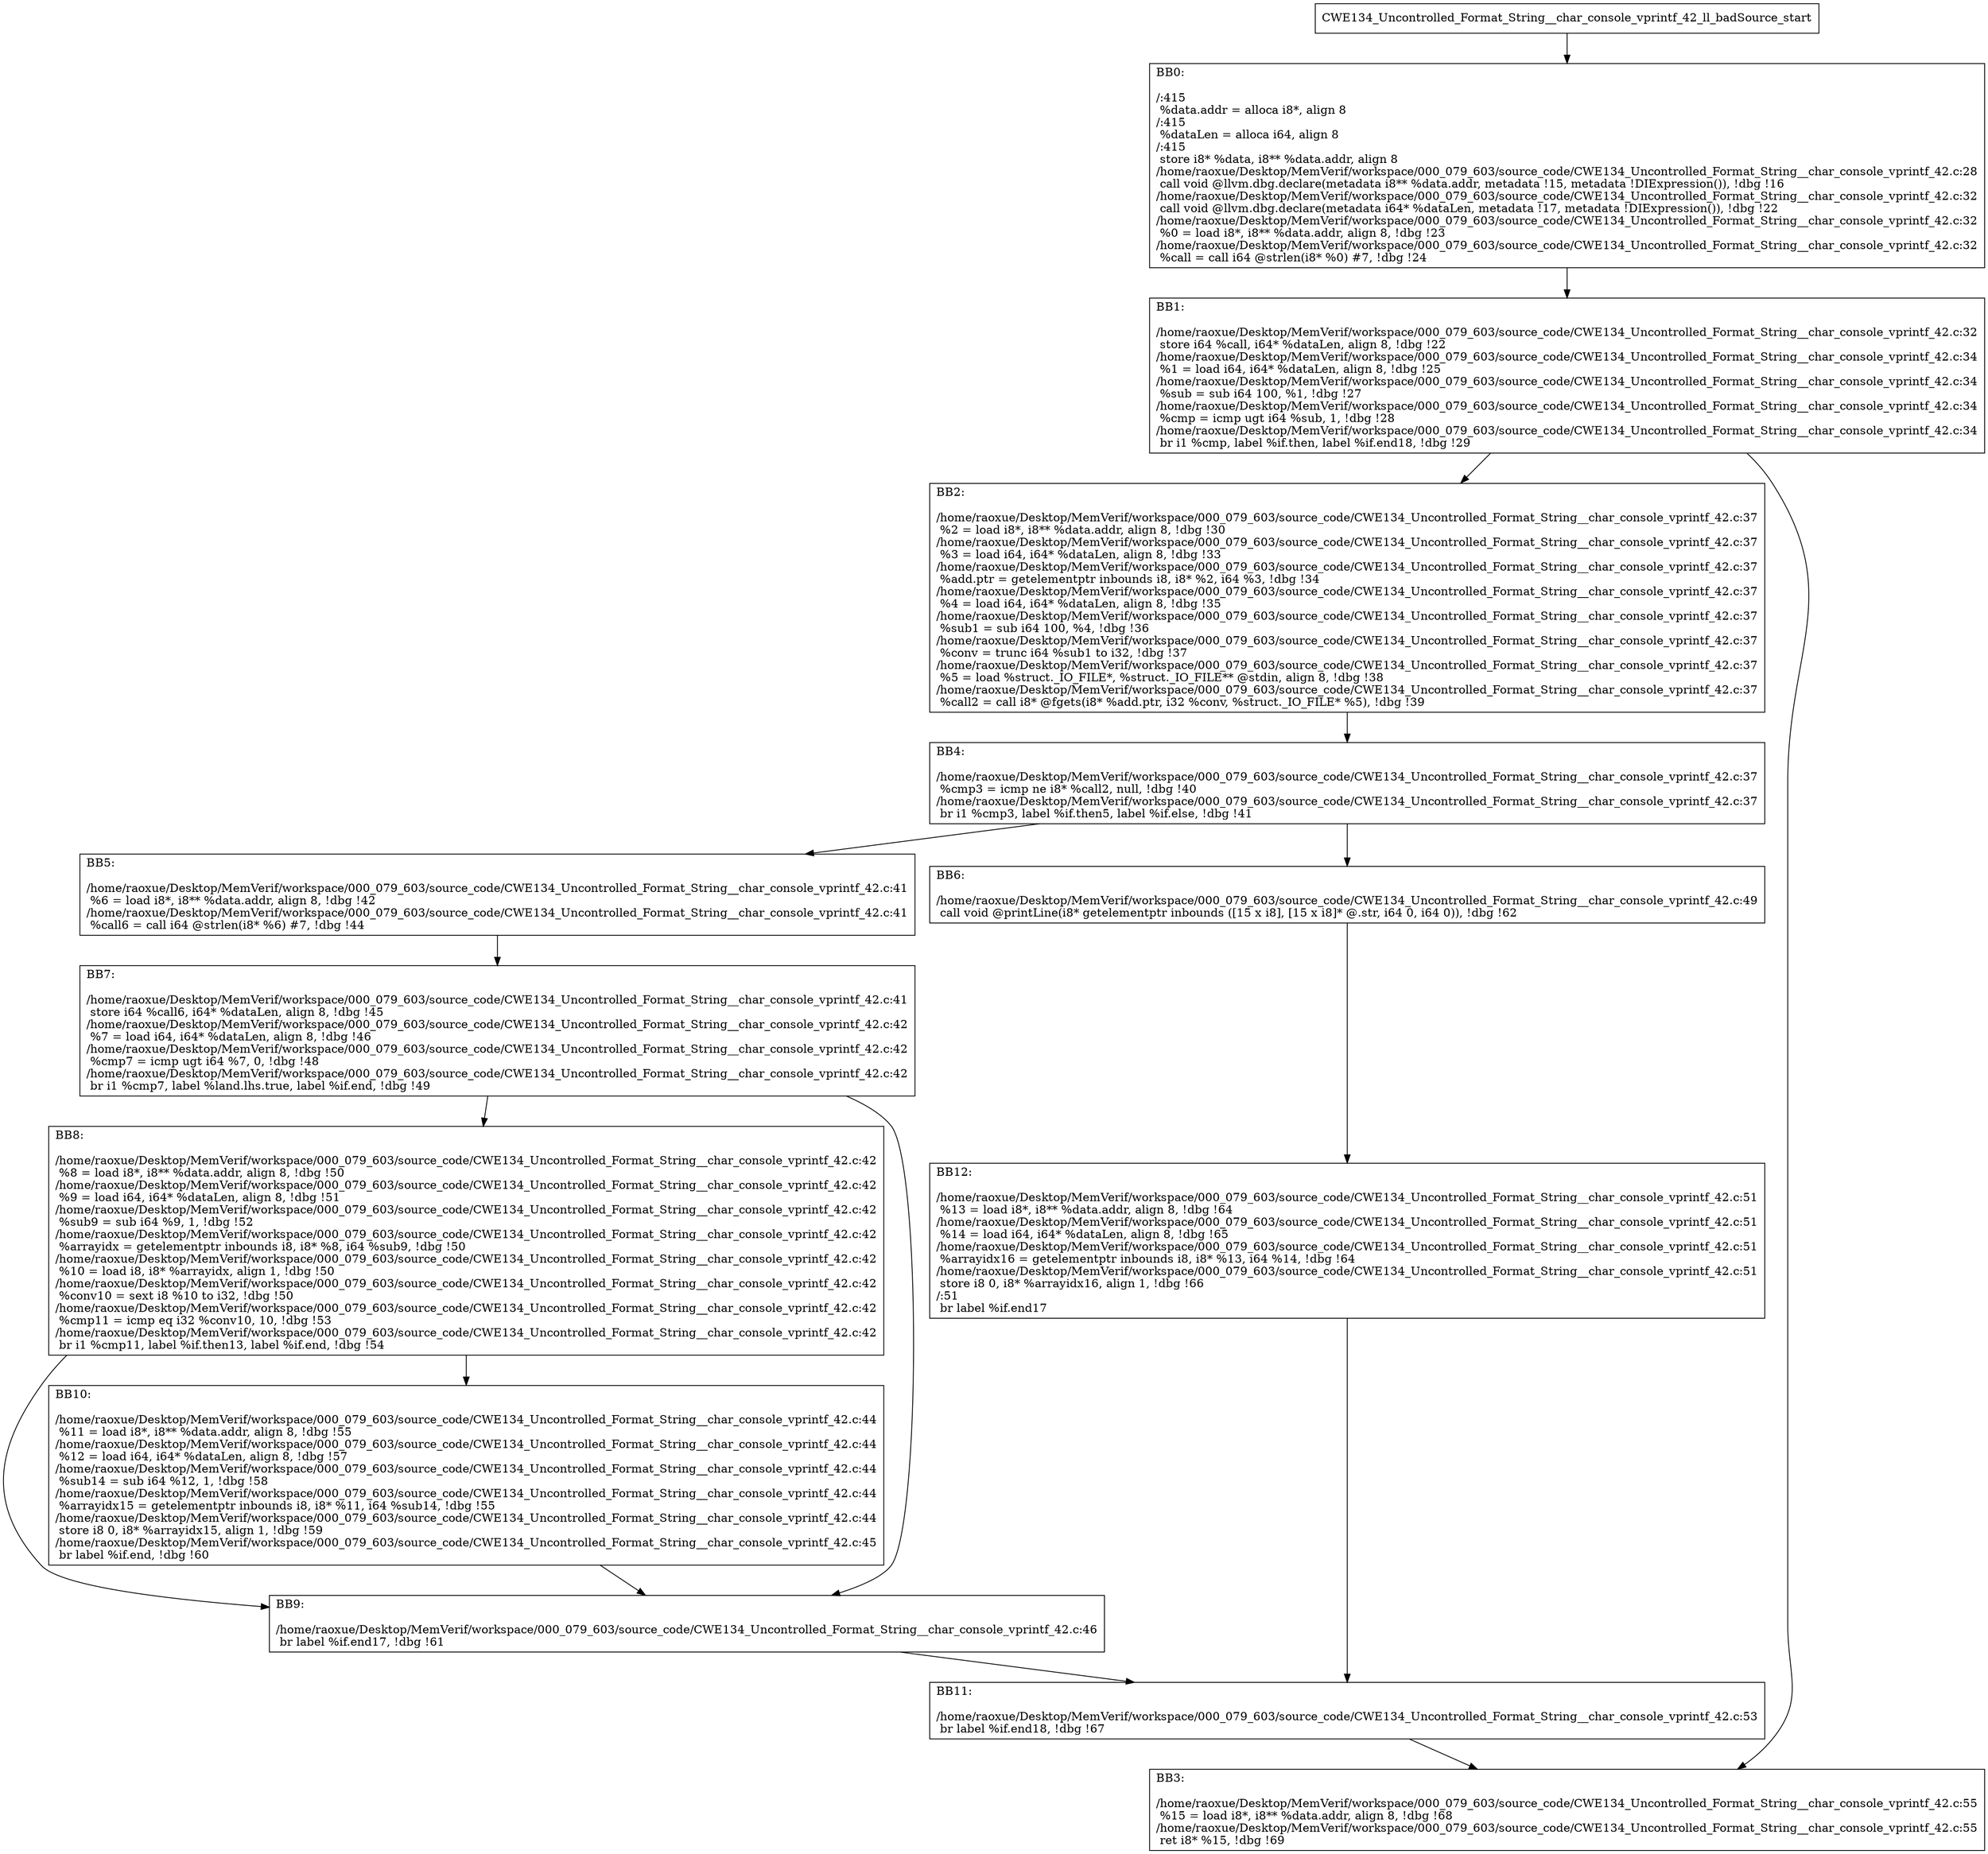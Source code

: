 digraph "CFG for'CWE134_Uncontrolled_Format_String__char_console_vprintf_42_ll_badSource' function" {
	BBCWE134_Uncontrolled_Format_String__char_console_vprintf_42_ll_badSource_start[shape=record,label="{CWE134_Uncontrolled_Format_String__char_console_vprintf_42_ll_badSource_start}"];
	BBCWE134_Uncontrolled_Format_String__char_console_vprintf_42_ll_badSource_start-> CWE134_Uncontrolled_Format_String__char_console_vprintf_42_ll_badSourceBB0;
	CWE134_Uncontrolled_Format_String__char_console_vprintf_42_ll_badSourceBB0 [shape=record, label="{BB0:\l\l/:415\l
  %data.addr = alloca i8*, align 8\l
/:415\l
  %dataLen = alloca i64, align 8\l
/:415\l
  store i8* %data, i8** %data.addr, align 8\l
/home/raoxue/Desktop/MemVerif/workspace/000_079_603/source_code/CWE134_Uncontrolled_Format_String__char_console_vprintf_42.c:28\l
  call void @llvm.dbg.declare(metadata i8** %data.addr, metadata !15, metadata !DIExpression()), !dbg !16\l
/home/raoxue/Desktop/MemVerif/workspace/000_079_603/source_code/CWE134_Uncontrolled_Format_String__char_console_vprintf_42.c:32\l
  call void @llvm.dbg.declare(metadata i64* %dataLen, metadata !17, metadata !DIExpression()), !dbg !22\l
/home/raoxue/Desktop/MemVerif/workspace/000_079_603/source_code/CWE134_Uncontrolled_Format_String__char_console_vprintf_42.c:32\l
  %0 = load i8*, i8** %data.addr, align 8, !dbg !23\l
/home/raoxue/Desktop/MemVerif/workspace/000_079_603/source_code/CWE134_Uncontrolled_Format_String__char_console_vprintf_42.c:32\l
  %call = call i64 @strlen(i8* %0) #7, !dbg !24\l
}"];
	CWE134_Uncontrolled_Format_String__char_console_vprintf_42_ll_badSourceBB0-> CWE134_Uncontrolled_Format_String__char_console_vprintf_42_ll_badSourceBB1;
	CWE134_Uncontrolled_Format_String__char_console_vprintf_42_ll_badSourceBB1 [shape=record, label="{BB1:\l\l/home/raoxue/Desktop/MemVerif/workspace/000_079_603/source_code/CWE134_Uncontrolled_Format_String__char_console_vprintf_42.c:32\l
  store i64 %call, i64* %dataLen, align 8, !dbg !22\l
/home/raoxue/Desktop/MemVerif/workspace/000_079_603/source_code/CWE134_Uncontrolled_Format_String__char_console_vprintf_42.c:34\l
  %1 = load i64, i64* %dataLen, align 8, !dbg !25\l
/home/raoxue/Desktop/MemVerif/workspace/000_079_603/source_code/CWE134_Uncontrolled_Format_String__char_console_vprintf_42.c:34\l
  %sub = sub i64 100, %1, !dbg !27\l
/home/raoxue/Desktop/MemVerif/workspace/000_079_603/source_code/CWE134_Uncontrolled_Format_String__char_console_vprintf_42.c:34\l
  %cmp = icmp ugt i64 %sub, 1, !dbg !28\l
/home/raoxue/Desktop/MemVerif/workspace/000_079_603/source_code/CWE134_Uncontrolled_Format_String__char_console_vprintf_42.c:34\l
  br i1 %cmp, label %if.then, label %if.end18, !dbg !29\l
}"];
	CWE134_Uncontrolled_Format_String__char_console_vprintf_42_ll_badSourceBB1-> CWE134_Uncontrolled_Format_String__char_console_vprintf_42_ll_badSourceBB2;
	CWE134_Uncontrolled_Format_String__char_console_vprintf_42_ll_badSourceBB1-> CWE134_Uncontrolled_Format_String__char_console_vprintf_42_ll_badSourceBB3;
	CWE134_Uncontrolled_Format_String__char_console_vprintf_42_ll_badSourceBB2 [shape=record, label="{BB2:\l\l/home/raoxue/Desktop/MemVerif/workspace/000_079_603/source_code/CWE134_Uncontrolled_Format_String__char_console_vprintf_42.c:37\l
  %2 = load i8*, i8** %data.addr, align 8, !dbg !30\l
/home/raoxue/Desktop/MemVerif/workspace/000_079_603/source_code/CWE134_Uncontrolled_Format_String__char_console_vprintf_42.c:37\l
  %3 = load i64, i64* %dataLen, align 8, !dbg !33\l
/home/raoxue/Desktop/MemVerif/workspace/000_079_603/source_code/CWE134_Uncontrolled_Format_String__char_console_vprintf_42.c:37\l
  %add.ptr = getelementptr inbounds i8, i8* %2, i64 %3, !dbg !34\l
/home/raoxue/Desktop/MemVerif/workspace/000_079_603/source_code/CWE134_Uncontrolled_Format_String__char_console_vprintf_42.c:37\l
  %4 = load i64, i64* %dataLen, align 8, !dbg !35\l
/home/raoxue/Desktop/MemVerif/workspace/000_079_603/source_code/CWE134_Uncontrolled_Format_String__char_console_vprintf_42.c:37\l
  %sub1 = sub i64 100, %4, !dbg !36\l
/home/raoxue/Desktop/MemVerif/workspace/000_079_603/source_code/CWE134_Uncontrolled_Format_String__char_console_vprintf_42.c:37\l
  %conv = trunc i64 %sub1 to i32, !dbg !37\l
/home/raoxue/Desktop/MemVerif/workspace/000_079_603/source_code/CWE134_Uncontrolled_Format_String__char_console_vprintf_42.c:37\l
  %5 = load %struct._IO_FILE*, %struct._IO_FILE** @stdin, align 8, !dbg !38\l
/home/raoxue/Desktop/MemVerif/workspace/000_079_603/source_code/CWE134_Uncontrolled_Format_String__char_console_vprintf_42.c:37\l
  %call2 = call i8* @fgets(i8* %add.ptr, i32 %conv, %struct._IO_FILE* %5), !dbg !39\l
}"];
	CWE134_Uncontrolled_Format_String__char_console_vprintf_42_ll_badSourceBB2-> CWE134_Uncontrolled_Format_String__char_console_vprintf_42_ll_badSourceBB4;
	CWE134_Uncontrolled_Format_String__char_console_vprintf_42_ll_badSourceBB4 [shape=record, label="{BB4:\l\l/home/raoxue/Desktop/MemVerif/workspace/000_079_603/source_code/CWE134_Uncontrolled_Format_String__char_console_vprintf_42.c:37\l
  %cmp3 = icmp ne i8* %call2, null, !dbg !40\l
/home/raoxue/Desktop/MemVerif/workspace/000_079_603/source_code/CWE134_Uncontrolled_Format_String__char_console_vprintf_42.c:37\l
  br i1 %cmp3, label %if.then5, label %if.else, !dbg !41\l
}"];
	CWE134_Uncontrolled_Format_String__char_console_vprintf_42_ll_badSourceBB4-> CWE134_Uncontrolled_Format_String__char_console_vprintf_42_ll_badSourceBB5;
	CWE134_Uncontrolled_Format_String__char_console_vprintf_42_ll_badSourceBB4-> CWE134_Uncontrolled_Format_String__char_console_vprintf_42_ll_badSourceBB6;
	CWE134_Uncontrolled_Format_String__char_console_vprintf_42_ll_badSourceBB5 [shape=record, label="{BB5:\l\l/home/raoxue/Desktop/MemVerif/workspace/000_079_603/source_code/CWE134_Uncontrolled_Format_String__char_console_vprintf_42.c:41\l
  %6 = load i8*, i8** %data.addr, align 8, !dbg !42\l
/home/raoxue/Desktop/MemVerif/workspace/000_079_603/source_code/CWE134_Uncontrolled_Format_String__char_console_vprintf_42.c:41\l
  %call6 = call i64 @strlen(i8* %6) #7, !dbg !44\l
}"];
	CWE134_Uncontrolled_Format_String__char_console_vprintf_42_ll_badSourceBB5-> CWE134_Uncontrolled_Format_String__char_console_vprintf_42_ll_badSourceBB7;
	CWE134_Uncontrolled_Format_String__char_console_vprintf_42_ll_badSourceBB7 [shape=record, label="{BB7:\l\l/home/raoxue/Desktop/MemVerif/workspace/000_079_603/source_code/CWE134_Uncontrolled_Format_String__char_console_vprintf_42.c:41\l
  store i64 %call6, i64* %dataLen, align 8, !dbg !45\l
/home/raoxue/Desktop/MemVerif/workspace/000_079_603/source_code/CWE134_Uncontrolled_Format_String__char_console_vprintf_42.c:42\l
  %7 = load i64, i64* %dataLen, align 8, !dbg !46\l
/home/raoxue/Desktop/MemVerif/workspace/000_079_603/source_code/CWE134_Uncontrolled_Format_String__char_console_vprintf_42.c:42\l
  %cmp7 = icmp ugt i64 %7, 0, !dbg !48\l
/home/raoxue/Desktop/MemVerif/workspace/000_079_603/source_code/CWE134_Uncontrolled_Format_String__char_console_vprintf_42.c:42\l
  br i1 %cmp7, label %land.lhs.true, label %if.end, !dbg !49\l
}"];
	CWE134_Uncontrolled_Format_String__char_console_vprintf_42_ll_badSourceBB7-> CWE134_Uncontrolled_Format_String__char_console_vprintf_42_ll_badSourceBB8;
	CWE134_Uncontrolled_Format_String__char_console_vprintf_42_ll_badSourceBB7-> CWE134_Uncontrolled_Format_String__char_console_vprintf_42_ll_badSourceBB9;
	CWE134_Uncontrolled_Format_String__char_console_vprintf_42_ll_badSourceBB8 [shape=record, label="{BB8:\l\l/home/raoxue/Desktop/MemVerif/workspace/000_079_603/source_code/CWE134_Uncontrolled_Format_String__char_console_vprintf_42.c:42\l
  %8 = load i8*, i8** %data.addr, align 8, !dbg !50\l
/home/raoxue/Desktop/MemVerif/workspace/000_079_603/source_code/CWE134_Uncontrolled_Format_String__char_console_vprintf_42.c:42\l
  %9 = load i64, i64* %dataLen, align 8, !dbg !51\l
/home/raoxue/Desktop/MemVerif/workspace/000_079_603/source_code/CWE134_Uncontrolled_Format_String__char_console_vprintf_42.c:42\l
  %sub9 = sub i64 %9, 1, !dbg !52\l
/home/raoxue/Desktop/MemVerif/workspace/000_079_603/source_code/CWE134_Uncontrolled_Format_String__char_console_vprintf_42.c:42\l
  %arrayidx = getelementptr inbounds i8, i8* %8, i64 %sub9, !dbg !50\l
/home/raoxue/Desktop/MemVerif/workspace/000_079_603/source_code/CWE134_Uncontrolled_Format_String__char_console_vprintf_42.c:42\l
  %10 = load i8, i8* %arrayidx, align 1, !dbg !50\l
/home/raoxue/Desktop/MemVerif/workspace/000_079_603/source_code/CWE134_Uncontrolled_Format_String__char_console_vprintf_42.c:42\l
  %conv10 = sext i8 %10 to i32, !dbg !50\l
/home/raoxue/Desktop/MemVerif/workspace/000_079_603/source_code/CWE134_Uncontrolled_Format_String__char_console_vprintf_42.c:42\l
  %cmp11 = icmp eq i32 %conv10, 10, !dbg !53\l
/home/raoxue/Desktop/MemVerif/workspace/000_079_603/source_code/CWE134_Uncontrolled_Format_String__char_console_vprintf_42.c:42\l
  br i1 %cmp11, label %if.then13, label %if.end, !dbg !54\l
}"];
	CWE134_Uncontrolled_Format_String__char_console_vprintf_42_ll_badSourceBB8-> CWE134_Uncontrolled_Format_String__char_console_vprintf_42_ll_badSourceBB10;
	CWE134_Uncontrolled_Format_String__char_console_vprintf_42_ll_badSourceBB8-> CWE134_Uncontrolled_Format_String__char_console_vprintf_42_ll_badSourceBB9;
	CWE134_Uncontrolled_Format_String__char_console_vprintf_42_ll_badSourceBB10 [shape=record, label="{BB10:\l\l/home/raoxue/Desktop/MemVerif/workspace/000_079_603/source_code/CWE134_Uncontrolled_Format_String__char_console_vprintf_42.c:44\l
  %11 = load i8*, i8** %data.addr, align 8, !dbg !55\l
/home/raoxue/Desktop/MemVerif/workspace/000_079_603/source_code/CWE134_Uncontrolled_Format_String__char_console_vprintf_42.c:44\l
  %12 = load i64, i64* %dataLen, align 8, !dbg !57\l
/home/raoxue/Desktop/MemVerif/workspace/000_079_603/source_code/CWE134_Uncontrolled_Format_String__char_console_vprintf_42.c:44\l
  %sub14 = sub i64 %12, 1, !dbg !58\l
/home/raoxue/Desktop/MemVerif/workspace/000_079_603/source_code/CWE134_Uncontrolled_Format_String__char_console_vprintf_42.c:44\l
  %arrayidx15 = getelementptr inbounds i8, i8* %11, i64 %sub14, !dbg !55\l
/home/raoxue/Desktop/MemVerif/workspace/000_079_603/source_code/CWE134_Uncontrolled_Format_String__char_console_vprintf_42.c:44\l
  store i8 0, i8* %arrayidx15, align 1, !dbg !59\l
/home/raoxue/Desktop/MemVerif/workspace/000_079_603/source_code/CWE134_Uncontrolled_Format_String__char_console_vprintf_42.c:45\l
  br label %if.end, !dbg !60\l
}"];
	CWE134_Uncontrolled_Format_String__char_console_vprintf_42_ll_badSourceBB10-> CWE134_Uncontrolled_Format_String__char_console_vprintf_42_ll_badSourceBB9;
	CWE134_Uncontrolled_Format_String__char_console_vprintf_42_ll_badSourceBB9 [shape=record, label="{BB9:\l\l/home/raoxue/Desktop/MemVerif/workspace/000_079_603/source_code/CWE134_Uncontrolled_Format_String__char_console_vprintf_42.c:46\l
  br label %if.end17, !dbg !61\l
}"];
	CWE134_Uncontrolled_Format_String__char_console_vprintf_42_ll_badSourceBB9-> CWE134_Uncontrolled_Format_String__char_console_vprintf_42_ll_badSourceBB11;
	CWE134_Uncontrolled_Format_String__char_console_vprintf_42_ll_badSourceBB6 [shape=record, label="{BB6:\l\l/home/raoxue/Desktop/MemVerif/workspace/000_079_603/source_code/CWE134_Uncontrolled_Format_String__char_console_vprintf_42.c:49\l
  call void @printLine(i8* getelementptr inbounds ([15 x i8], [15 x i8]* @.str, i64 0, i64 0)), !dbg !62\l
}"];
	CWE134_Uncontrolled_Format_String__char_console_vprintf_42_ll_badSourceBB6-> CWE134_Uncontrolled_Format_String__char_console_vprintf_42_ll_badSourceBB12;
	CWE134_Uncontrolled_Format_String__char_console_vprintf_42_ll_badSourceBB12 [shape=record, label="{BB12:\l\l/home/raoxue/Desktop/MemVerif/workspace/000_079_603/source_code/CWE134_Uncontrolled_Format_String__char_console_vprintf_42.c:51\l
  %13 = load i8*, i8** %data.addr, align 8, !dbg !64\l
/home/raoxue/Desktop/MemVerif/workspace/000_079_603/source_code/CWE134_Uncontrolled_Format_String__char_console_vprintf_42.c:51\l
  %14 = load i64, i64* %dataLen, align 8, !dbg !65\l
/home/raoxue/Desktop/MemVerif/workspace/000_079_603/source_code/CWE134_Uncontrolled_Format_String__char_console_vprintf_42.c:51\l
  %arrayidx16 = getelementptr inbounds i8, i8* %13, i64 %14, !dbg !64\l
/home/raoxue/Desktop/MemVerif/workspace/000_079_603/source_code/CWE134_Uncontrolled_Format_String__char_console_vprintf_42.c:51\l
  store i8 0, i8* %arrayidx16, align 1, !dbg !66\l
/:51\l
  br label %if.end17\l
}"];
	CWE134_Uncontrolled_Format_String__char_console_vprintf_42_ll_badSourceBB12-> CWE134_Uncontrolled_Format_String__char_console_vprintf_42_ll_badSourceBB11;
	CWE134_Uncontrolled_Format_String__char_console_vprintf_42_ll_badSourceBB11 [shape=record, label="{BB11:\l\l/home/raoxue/Desktop/MemVerif/workspace/000_079_603/source_code/CWE134_Uncontrolled_Format_String__char_console_vprintf_42.c:53\l
  br label %if.end18, !dbg !67\l
}"];
	CWE134_Uncontrolled_Format_String__char_console_vprintf_42_ll_badSourceBB11-> CWE134_Uncontrolled_Format_String__char_console_vprintf_42_ll_badSourceBB3;
	CWE134_Uncontrolled_Format_String__char_console_vprintf_42_ll_badSourceBB3 [shape=record, label="{BB3:\l\l/home/raoxue/Desktop/MemVerif/workspace/000_079_603/source_code/CWE134_Uncontrolled_Format_String__char_console_vprintf_42.c:55\l
  %15 = load i8*, i8** %data.addr, align 8, !dbg !68\l
/home/raoxue/Desktop/MemVerif/workspace/000_079_603/source_code/CWE134_Uncontrolled_Format_String__char_console_vprintf_42.c:55\l
  ret i8* %15, !dbg !69\l
}"];
}
